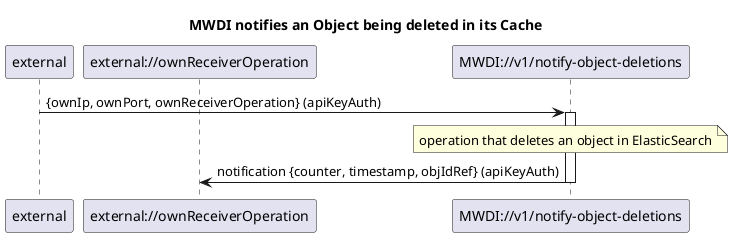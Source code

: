 @startuml 122_MwdiNotifiesObjectDeletion
skinparam responseMessageBelowArrow true

title MWDI notifies an Object being deleted in its Cache

participant "external" as external
participant "external://ownReceiverOperation" as receiverOperation
participant "MWDI://v1/notify-object-deletions" as notifyObjectDeletion

external -> notifyObjectDeletion: {ownIp, ownPort, ownReceiverOperation} (apiKeyAuth)
activate notifyObjectDeletion

note over notifyObjectDeletion: operation that deletes an object in ElasticSearch

notifyObjectDeletion -> receiverOperation: notification {counter, timestamp, objIdRef} (apiKeyAuth)
deactivate notifyObjectDeletion

@enduml
